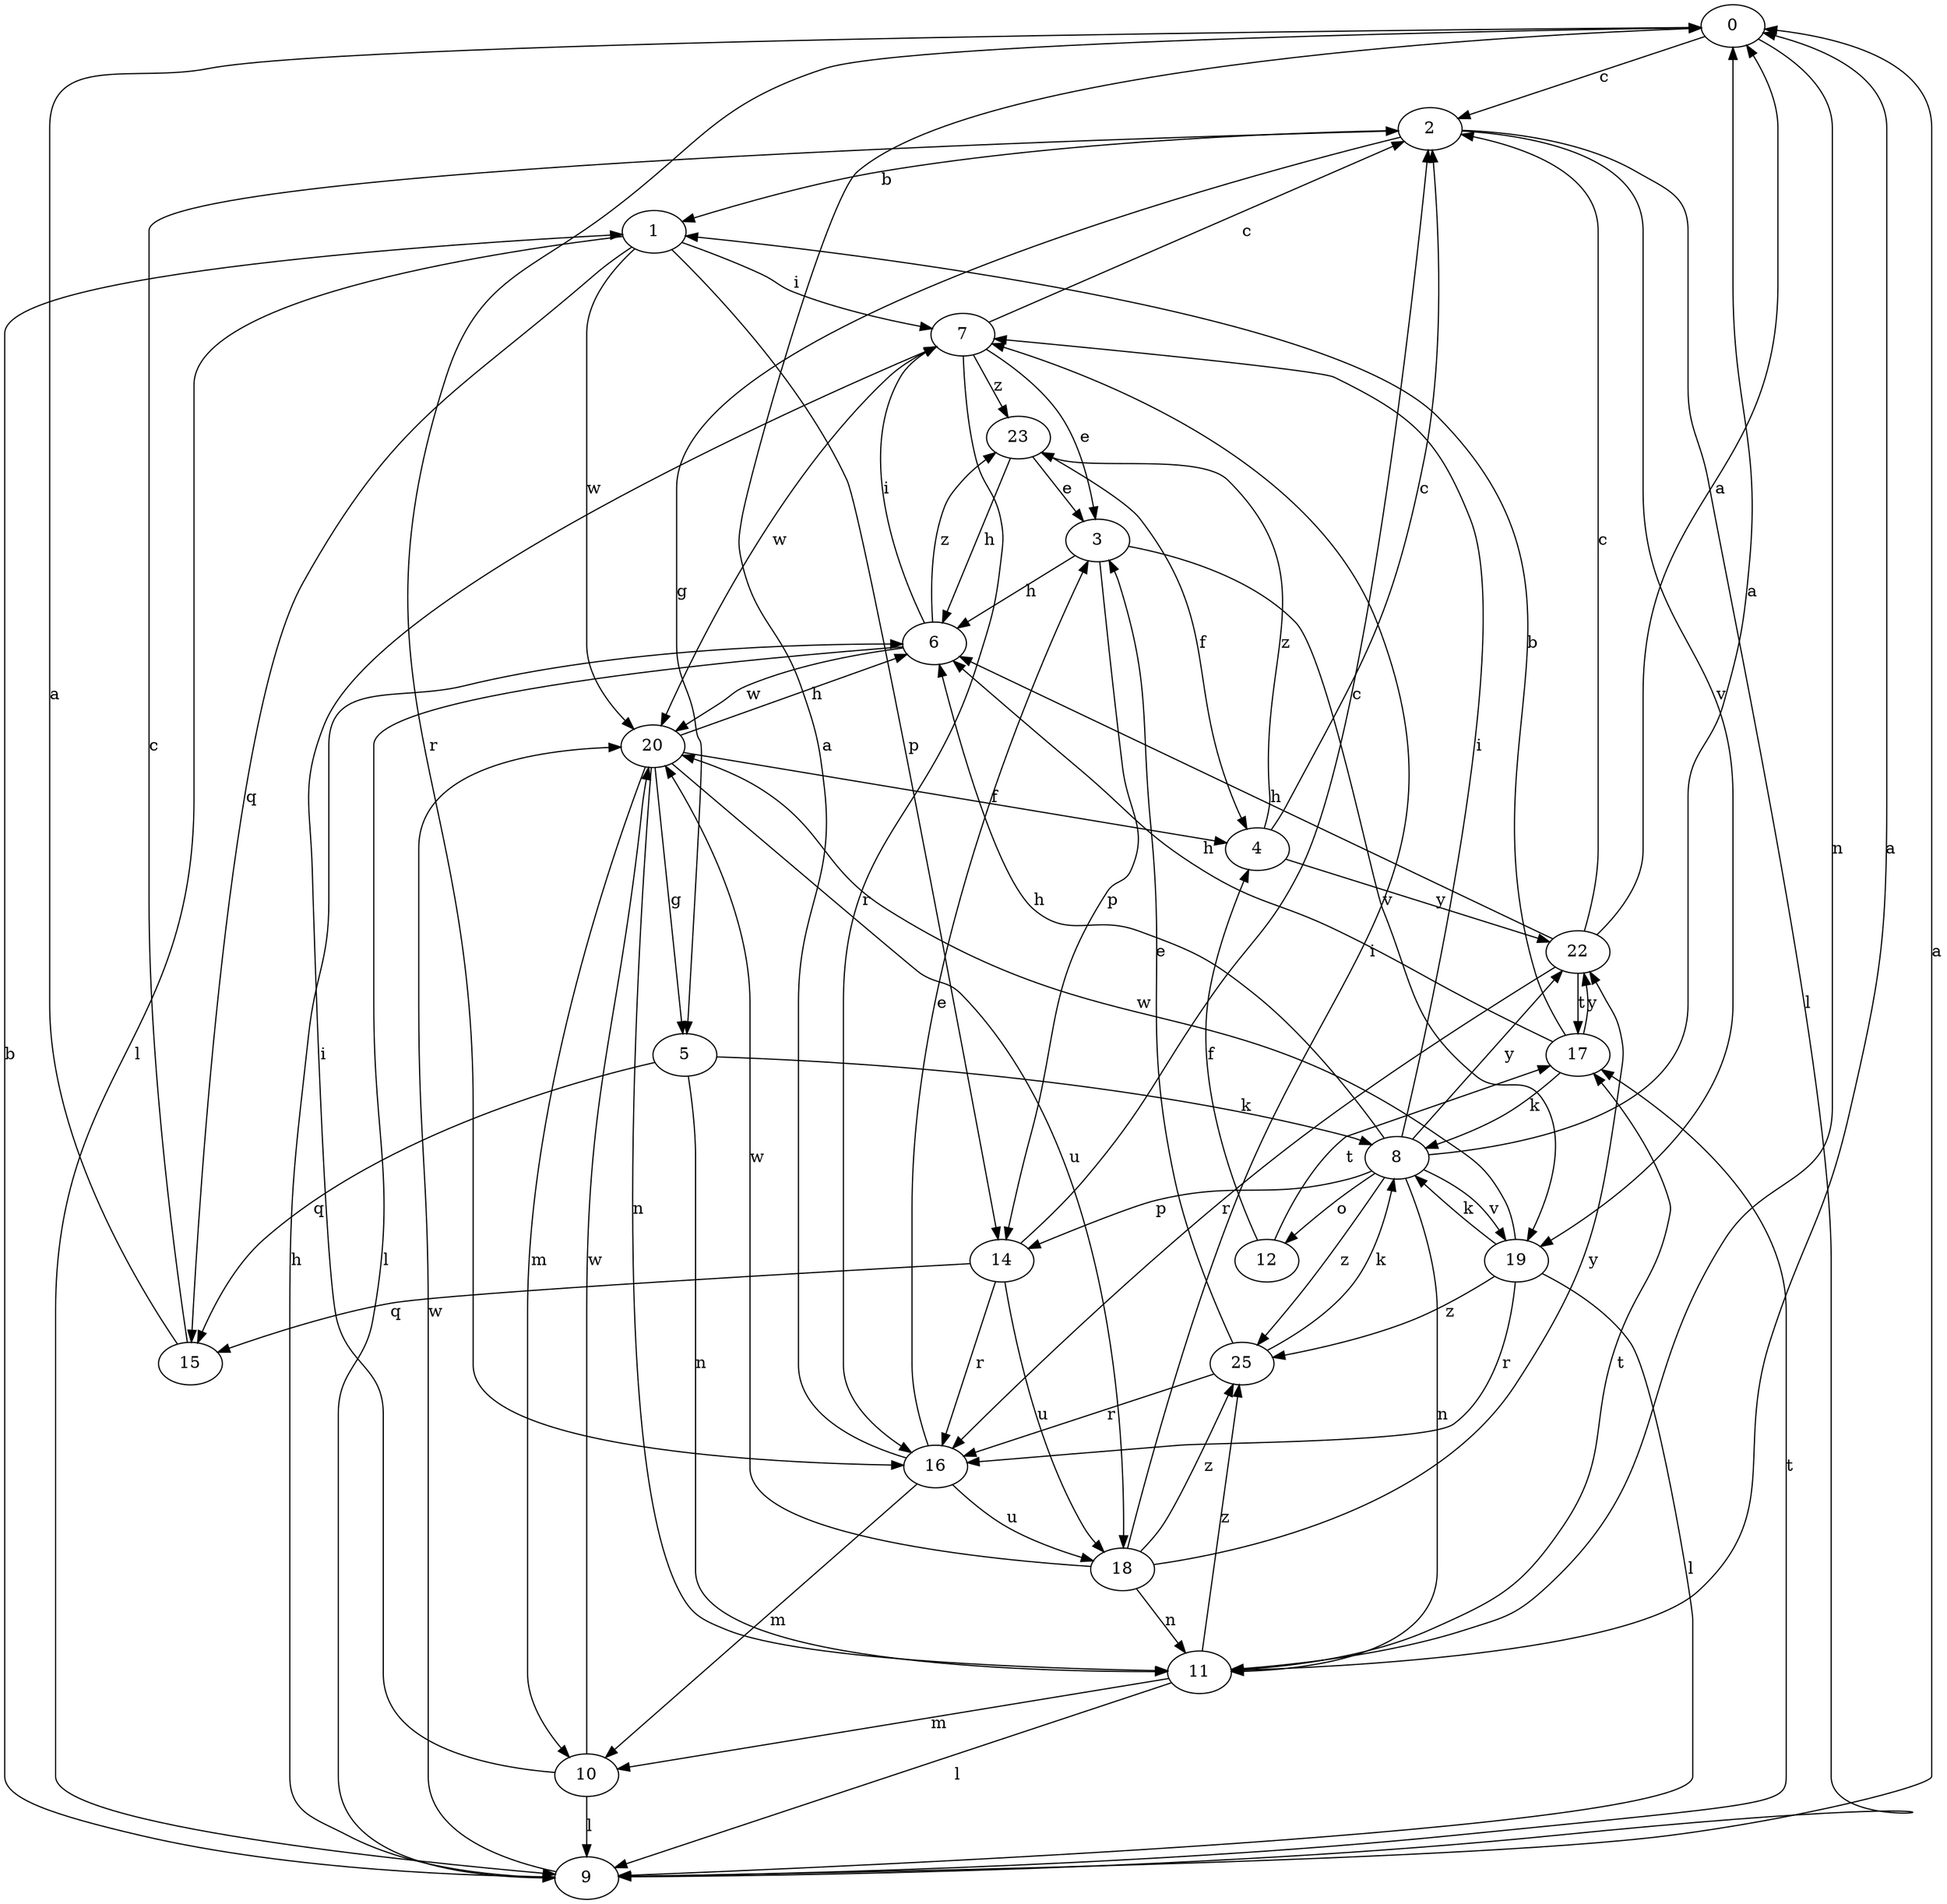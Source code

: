 strict digraph  {
0;
1;
2;
3;
4;
5;
6;
7;
8;
9;
10;
11;
12;
14;
15;
16;
17;
18;
19;
20;
22;
23;
25;
0 -> 2  [label=c];
0 -> 11  [label=n];
0 -> 16  [label=r];
1 -> 7  [label=i];
1 -> 9  [label=l];
1 -> 14  [label=p];
1 -> 15  [label=q];
1 -> 20  [label=w];
2 -> 1  [label=b];
2 -> 5  [label=g];
2 -> 9  [label=l];
2 -> 19  [label=v];
3 -> 6  [label=h];
3 -> 14  [label=p];
3 -> 19  [label=v];
4 -> 2  [label=c];
4 -> 22  [label=y];
4 -> 23  [label=z];
5 -> 8  [label=k];
5 -> 11  [label=n];
5 -> 15  [label=q];
6 -> 7  [label=i];
6 -> 9  [label=l];
6 -> 20  [label=w];
6 -> 23  [label=z];
7 -> 2  [label=c];
7 -> 3  [label=e];
7 -> 16  [label=r];
7 -> 20  [label=w];
7 -> 23  [label=z];
8 -> 0  [label=a];
8 -> 6  [label=h];
8 -> 7  [label=i];
8 -> 11  [label=n];
8 -> 12  [label=o];
8 -> 14  [label=p];
8 -> 19  [label=v];
8 -> 22  [label=y];
8 -> 25  [label=z];
9 -> 0  [label=a];
9 -> 1  [label=b];
9 -> 6  [label=h];
9 -> 17  [label=t];
9 -> 20  [label=w];
10 -> 7  [label=i];
10 -> 9  [label=l];
10 -> 20  [label=w];
11 -> 0  [label=a];
11 -> 9  [label=l];
11 -> 10  [label=m];
11 -> 17  [label=t];
11 -> 25  [label=z];
12 -> 4  [label=f];
12 -> 17  [label=t];
14 -> 2  [label=c];
14 -> 15  [label=q];
14 -> 16  [label=r];
14 -> 18  [label=u];
15 -> 0  [label=a];
15 -> 2  [label=c];
16 -> 0  [label=a];
16 -> 3  [label=e];
16 -> 10  [label=m];
16 -> 18  [label=u];
17 -> 1  [label=b];
17 -> 6  [label=h];
17 -> 8  [label=k];
17 -> 22  [label=y];
18 -> 7  [label=i];
18 -> 11  [label=n];
18 -> 20  [label=w];
18 -> 22  [label=y];
18 -> 25  [label=z];
19 -> 8  [label=k];
19 -> 9  [label=l];
19 -> 16  [label=r];
19 -> 20  [label=w];
19 -> 25  [label=z];
20 -> 4  [label=f];
20 -> 5  [label=g];
20 -> 6  [label=h];
20 -> 10  [label=m];
20 -> 11  [label=n];
20 -> 18  [label=u];
22 -> 0  [label=a];
22 -> 2  [label=c];
22 -> 6  [label=h];
22 -> 16  [label=r];
22 -> 17  [label=t];
23 -> 3  [label=e];
23 -> 4  [label=f];
23 -> 6  [label=h];
25 -> 3  [label=e];
25 -> 8  [label=k];
25 -> 16  [label=r];
}
